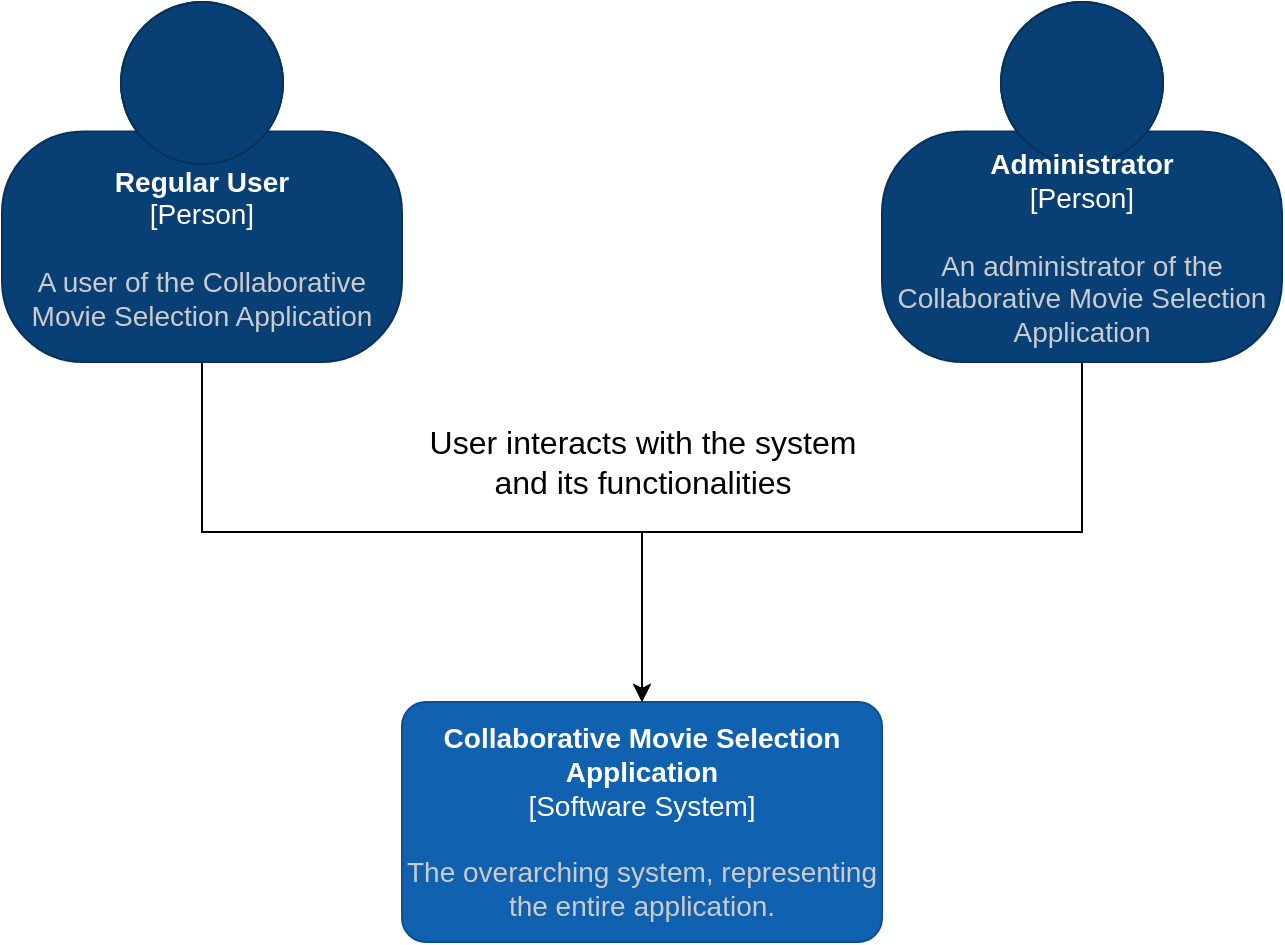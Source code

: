 <mxfile version="24.0.5" type="device">
  <diagram name="Page-1" id="Sa-PEBs_-KBvrWsX3nsv">
    <mxGraphModel dx="1386" dy="793" grid="0" gridSize="10" guides="1" tooltips="1" connect="1" arrows="1" fold="1" page="0" pageScale="1" pageWidth="850" pageHeight="1100" math="0" shadow="0">
      <root>
        <mxCell id="0" />
        <mxCell id="1" parent="0" />
        <mxCell id="JXxvWaJG5JC5461HDhf2-6" style="edgeStyle=orthogonalEdgeStyle;rounded=0;orthogonalLoop=1;jettySize=auto;html=1;exitX=0.5;exitY=1;exitDx=0;exitDy=0;exitPerimeter=0;" parent="1" source="JXxvWaJG5JC5461HDhf2-2" target="JXxvWaJG5JC5461HDhf2-3" edge="1">
          <mxGeometry relative="1" as="geometry" />
        </mxCell>
        <object placeholders="1" c4Name="Regular User" c4Type="Person" c4Description="A user of the Collaborative Movie Selection Application" label="&lt;font style=&quot;font-size: 14px;&quot;&gt;&lt;b style=&quot;font-size: 14px;&quot;&gt;%c4Name%&lt;/b&gt;&lt;/font&gt;&lt;div style=&quot;font-size: 14px;&quot;&gt;[%c4Type%]&lt;/div&gt;&lt;br style=&quot;font-size: 14px;&quot;&gt;&lt;div style=&quot;font-size: 14px;&quot;&gt;&lt;font style=&quot;font-size: 14px;&quot;&gt;&lt;font color=&quot;#cccccc&quot; style=&quot;font-size: 14px;&quot;&gt;%c4Description%&lt;/font&gt;&lt;/font&gt;&lt;/div&gt;" id="JXxvWaJG5JC5461HDhf2-2">
          <mxCell style="html=1;fontSize=14;dashed=0;whiteSpace=wrap;fillColor=#083F75;strokeColor=#06315C;fontColor=#ffffff;shape=mxgraph.c4.person2;align=center;metaEdit=1;points=[[0.5,0,0],[1,0.5,0],[1,0.75,0],[0.75,1,0],[0.5,1,0],[0.25,1,0],[0,0.75,0],[0,0.5,0]];resizable=0;" parent="1" vertex="1">
            <mxGeometry x="105" y="100" width="200" height="180" as="geometry" />
          </mxCell>
        </object>
        <object placeholders="1" c4Name="Collaborative Movie Selection Application" c4Type="Software System" c4Description="The overarching system, representing the entire application." label="&lt;font style=&quot;font-size: 14px;&quot;&gt;&lt;b style=&quot;font-size: 14px;&quot;&gt;%c4Name%&lt;/b&gt;&lt;/font&gt;&lt;div style=&quot;font-size: 14px;&quot;&gt;[%c4Type%]&lt;/div&gt;&lt;br style=&quot;font-size: 14px;&quot;&gt;&lt;div style=&quot;font-size: 14px;&quot;&gt;&lt;font style=&quot;font-size: 14px;&quot;&gt;&lt;font style=&quot;font-size: 14px;&quot; color=&quot;#cccccc&quot;&gt;%c4Description%&lt;/font&gt;&lt;/font&gt;&lt;/div&gt;" id="JXxvWaJG5JC5461HDhf2-3">
          <mxCell style="rounded=1;whiteSpace=wrap;html=1;labelBackgroundColor=none;fillColor=#1061B0;fontColor=#ffffff;align=center;arcSize=10;strokeColor=#0D5091;metaEdit=1;resizable=0;points=[[0.25,0,0],[0.5,0,0],[0.75,0,0],[1,0.25,0],[1,0.5,0],[1,0.75,0],[0.75,1,0],[0.5,1,0],[0.25,1,0],[0,0.75,0],[0,0.5,0],[0,0.25,0]];fontSize=14;" parent="1" vertex="1">
            <mxGeometry x="305" y="450" width="240" height="120" as="geometry" />
          </mxCell>
        </object>
        <mxCell id="JXxvWaJG5JC5461HDhf2-5" style="edgeStyle=orthogonalEdgeStyle;rounded=0;orthogonalLoop=1;jettySize=auto;html=1;exitX=0.5;exitY=1;exitDx=0;exitDy=0;exitPerimeter=0;" parent="1" source="JXxvWaJG5JC5461HDhf2-4" target="JXxvWaJG5JC5461HDhf2-3" edge="1">
          <mxGeometry relative="1" as="geometry" />
        </mxCell>
        <object placeholders="1" c4Name="Administrator" c4Type="Person" c4Description="An administrator of the Collaborative Movie Selection Application" label="&lt;font style=&quot;font-size: 14px;&quot;&gt;&lt;b style=&quot;font-size: 14px;&quot;&gt;%c4Name%&lt;/b&gt;&lt;/font&gt;&lt;div style=&quot;font-size: 14px;&quot;&gt;[%c4Type%]&lt;/div&gt;&lt;br style=&quot;font-size: 14px;&quot;&gt;&lt;div style=&quot;font-size: 14px;&quot;&gt;&lt;font style=&quot;font-size: 14px;&quot;&gt;&lt;font color=&quot;#cccccc&quot; style=&quot;font-size: 14px;&quot;&gt;%c4Description%&lt;/font&gt;&lt;/font&gt;&lt;/div&gt;" id="JXxvWaJG5JC5461HDhf2-4">
          <mxCell style="html=1;fontSize=14;dashed=0;whiteSpace=wrap;fillColor=#083F75;strokeColor=#06315C;fontColor=#ffffff;shape=mxgraph.c4.person2;align=center;metaEdit=1;points=[[0.5,0,0],[1,0.5,0],[1,0.75,0],[0.75,1,0],[0.5,1,0],[0.25,1,0],[0,0.75,0],[0,0.5,0]];resizable=0;" parent="1" vertex="1">
            <mxGeometry x="545" y="100" width="200" height="180" as="geometry" />
          </mxCell>
        </object>
        <mxCell id="JXxvWaJG5JC5461HDhf2-7" value="User interacts with the system and its functionalities" style="text;html=1;align=center;verticalAlign=middle;whiteSpace=wrap;rounded=0;fontSize=16;" parent="1" vertex="1">
          <mxGeometry x="308" y="300" width="235" height="60" as="geometry" />
        </mxCell>
      </root>
    </mxGraphModel>
  </diagram>
</mxfile>
